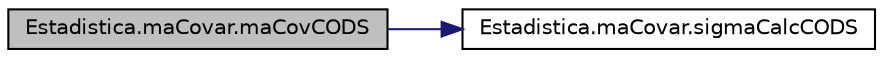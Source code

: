 digraph G
{
  edge [fontname="Helvetica",fontsize="10",labelfontname="Helvetica",labelfontsize="10"];
  node [fontname="Helvetica",fontsize="10",shape=record];
  rankdir="LR";
  Node1 [label="Estadistica.maCovar.maCovCODS",height=0.2,width=0.4,color="black", fillcolor="grey75", style="filled" fontcolor="black"];
  Node1 -> Node2 [color="midnightblue",fontsize="10",style="solid"];
  Node2 [label="Estadistica.maCovar.sigmaCalcCODS",height=0.2,width=0.4,color="black", fillcolor="white", style="filled",URL="$namespace_estadistica_1_1ma_covar.html#a3343dc68ba49032b874357a6c4fca628"];
}
